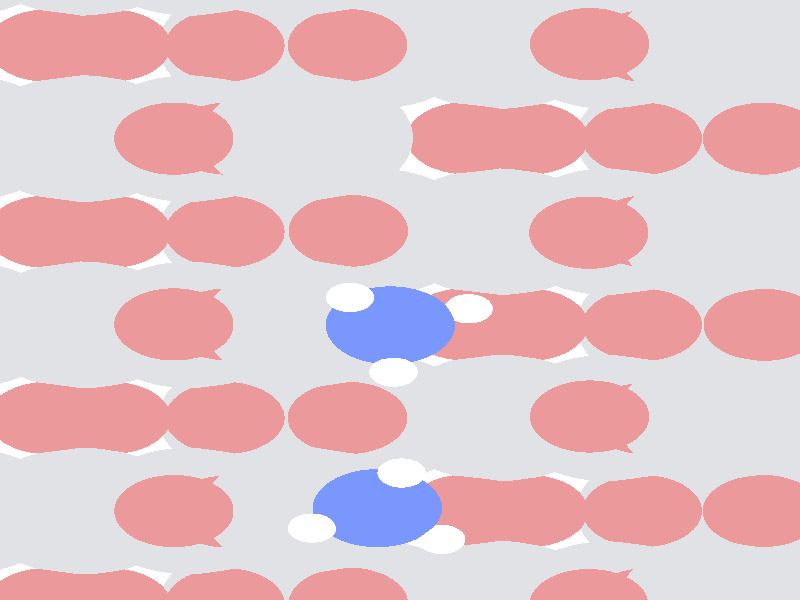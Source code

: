 #include "colors.inc"
#include "finish.inc"

global_settings {assumed_gamma 1 max_trace_level 6}
background {color White}
camera {orthographic
  right -9.91*x up 12.31*y
  direction 1.00*z
  location <0,0,50.00> look_at <0,0,0>}
light_source {<  2.00,   3.00,  125.00> color White
  area_light <0.95, 0, 0>, <0, 0.80, 0>, 5, 4
  adaptive 1 jitter}

#declare simple = finish {phong 0.7}
#declare pale = finish {ambient .5 diffuse .85 roughness .001 specular 0.200 }
#declare intermediate = finish {ambient 0.3 diffuse 0.6 specular 0.10 roughness 0.04 }
#declare vmd = finish {ambient .0 diffuse .65 phong 0.1 phong_size 40. specular 0.500 }
#declare jmol = finish {ambient .2 diffuse .6 specular 1 roughness .001 metallic}
#declare ase2 = finish {ambient 0.05 brilliance 3 diffuse 0.6 metallic specular 0.70 roughness 0.04 reflection 0.15}
#declare mj_mol = finish {ambient .00 diffuse .55 phong 0.0 phong_size 0.specular .250 roughness 0.1 brilliance 0.8 reflection 0.0 }
#declare ase3 = finish {ambient .15 brilliance 2 diffuse .6 metallic specular 1. roughness .001 reflection .0}
#declare glass = finish {ambient .05 diffuse .3 specular 1. roughness .001}
#declare glass2 = finish {ambient .0 diffuse .3 specular 1. reflection .25 roughness .001}
#declare Rcell = 0.100;
#declare Rbond = 0.100;

#macro atom(LOC, R, COL, TRANS, FIN)
  sphere{LOC, R texture{pigment{color COL transmit TRANS} finish{FIN}}}
#end
#macro constrain(LOC, R, COL, TRANS FIN)
union{torus{R, Rcell rotate 45*z texture{pigment{color COL transmit TRANS} finish{FIN}}}
      torus{R, Rcell rotate -45*z texture{pigment{color COL transmit TRANS} finish{FIN}}}
      translate LOC}
#end

atom(< -4.97,  -4.33, -11.77>, 0.74, rgb <0.84, 0.32, 0.33>, 0.0, pale) // #0 
atom(<-10.14,  -6.25, -11.77>, 0.74, rgb <0.84, 0.32, 0.33>, 0.0, pale) // #1 
atom(<-12.03,  -6.25, -11.02>, 1.30, rgb <0.75, 0.76, 0.78>, 0.0, pale) // #2 
atom(< -6.86,  -4.33, -11.02>, 1.30, rgb <0.75, 0.76, 0.78>, 0.0, pale) // #3 
atom(< -3.92,  -4.33, -10.13>, 1.30, rgb <0.75, 0.76, 0.78>, 0.0, pale) // #4 
atom(< -9.09,  -6.25, -10.13>, 1.30, rgb <0.75, 0.76, 0.78>, 0.0, pale) // #5 
atom(< -3.58,  -6.25, -10.27>, 0.74, rgb <0.84, 0.32, 0.33>, 0.0, pale) // #6 
atom(< -8.76,  -4.33, -10.27>, 0.74, rgb <0.84, 0.32, 0.33>, 0.0, pale) // #7 
atom(< -5.82,  -4.33,  -9.38>, 0.74, rgb <0.84, 0.32, 0.33>, 0.0, pale) // #8 
atom(<-10.99,  -6.25,  -9.38>, 0.74, rgb <0.84, 0.32, 0.33>, 0.0, pale) // #9 
atom(< -7.20,  -6.25, -10.88>, 0.74, rgb <0.84, 0.32, 0.33>, 0.0, pale) // #10 
atom(<-12.37,  -4.33, -10.88>, 0.74, rgb <0.84, 0.32, 0.33>, 0.0, pale) // #11 
atom(< -3.62,  -4.33,  -8.15>, 0.74, rgb <0.84, 0.32, 0.33>, 0.0, pale) // #12 
atom(< -8.81,  -6.24,  -8.19>, 0.74, rgb <0.84, 0.32, 0.33>, 0.0, pale) // #13 
atom(<-10.67,  -6.24,  -7.39>, 1.30, rgb <0.75, 0.76, 0.78>, 0.0, pale) // #14 
atom(< -5.45,  -4.33,  -7.36>, 1.30, rgb <0.75, 0.76, 0.78>, 0.0, pale) // #15 
atom(<-12.94,  -4.33,  -6.55>, 1.30, rgb <0.75, 0.76, 0.78>, 0.0, pale) // #16 
atom(< -7.75,  -6.25,  -6.65>, 1.30, rgb <0.75, 0.76, 0.78>, 0.0, pale) // #17 
atom(<-12.51,  -6.24,  -6.66>, 0.74, rgb <0.84, 0.32, 0.33>, 0.0, pale) // #18 
atom(< -7.34,  -4.33,  -6.72>, 0.74, rgb <0.84, 0.32, 0.33>, 0.0, pale) // #19 
atom(< -4.38,  -4.33,  -5.75>, 0.74, rgb <0.84, 0.32, 0.33>, 0.0, pale) // #20 
atom(< -9.53,  -6.24,  -5.80>, 0.74, rgb <0.84, 0.32, 0.33>, 0.0, pale) // #21 
atom(< -5.84,  -6.24,  -7.29>, 0.74, rgb <0.84, 0.32, 0.33>, 0.0, pale) // #22 
atom(<-11.04,  -4.33,  -7.29>, 0.74, rgb <0.84, 0.32, 0.33>, 0.0, pale) // #23 
atom(<-12.47,  -4.34,  -4.59>, 0.74, rgb <0.84, 0.32, 0.33>, 0.0, pale) // #24 
atom(< -7.27,  -6.24,  -4.67>, 0.74, rgb <0.84, 0.32, 0.33>, 0.0, pale) // #25 
atom(< -9.16,  -6.24,  -3.79>, 1.30, rgb <0.75, 0.76, 0.78>, 0.0, pale) // #26 
atom(< -3.96,  -4.33,  -3.64>, 1.30, rgb <0.75, 0.76, 0.78>, 0.0, pale) // #27 
atom(<-11.48,  -4.31,  -3.04>, 1.30, rgb <0.75, 0.76, 0.78>, 0.0, pale) // #28 
atom(< -6.36,  -6.24,  -3.12>, 1.30, rgb <0.75, 0.76, 0.78>, 0.0, pale) // #29 
atom(<-10.98,  -6.23,  -2.95>, 0.74, rgb <0.84, 0.32, 0.33>, 0.0, pale) // #30 
atom(< -5.85,  -4.33,  -2.88>, 0.74, rgb <0.84, 0.32, 0.33>, 0.0, pale) // #31 
atom(<-13.14,  -4.33,  -2.20>, 0.74, rgb <0.84, 0.32, 0.33>, 0.0, pale) // #32 
atom(< -8.01,  -6.26,  -2.27>, 0.74, rgb <0.84, 0.32, 0.33>, 0.0, pale) // #33 
atom(< -4.38,  -6.24,  -3.64>, 0.74, rgb <0.84, 0.32, 0.33>, 0.0, pale) // #34 
atom(< -9.52,  -4.32,  -3.72>, 0.74, rgb <0.84, 0.32, 0.33>, 0.0, pale) // #35 
atom(< -4.97,  -0.51, -11.77>, 0.74, rgb <0.84, 0.32, 0.33>, 0.0, pale) // #36 
atom(<-10.14,  -2.42, -11.77>, 0.74, rgb <0.84, 0.32, 0.33>, 0.0, pale) // #37 
atom(<-12.03,  -2.42, -11.02>, 1.30, rgb <0.75, 0.76, 0.78>, 0.0, pale) // #38 
atom(< -6.86,  -0.51, -11.02>, 1.30, rgb <0.75, 0.76, 0.78>, 0.0, pale) // #39 
atom(< -3.92,  -0.51, -10.13>, 1.30, rgb <0.75, 0.76, 0.78>, 0.0, pale) // #40 
atom(< -9.09,  -2.42, -10.13>, 1.30, rgb <0.75, 0.76, 0.78>, 0.0, pale) // #41 
atom(< -3.58,  -2.42, -10.27>, 0.74, rgb <0.84, 0.32, 0.33>, 0.0, pale) // #42 
atom(< -8.76,  -0.51, -10.27>, 0.74, rgb <0.84, 0.32, 0.33>, 0.0, pale) // #43 
atom(< -5.82,  -0.51,  -9.38>, 0.74, rgb <0.84, 0.32, 0.33>, 0.0, pale) // #44 
atom(<-10.99,  -2.42,  -9.38>, 0.74, rgb <0.84, 0.32, 0.33>, 0.0, pale) // #45 
atom(< -7.20,  -2.42, -10.88>, 0.74, rgb <0.84, 0.32, 0.33>, 0.0, pale) // #46 
atom(<-12.37,  -0.51, -10.88>, 0.74, rgb <0.84, 0.32, 0.33>, 0.0, pale) // #47 
atom(< -3.62,  -0.51,  -8.15>, 0.74, rgb <0.84, 0.32, 0.33>, 0.0, pale) // #48 
atom(< -8.81,  -2.42,  -8.19>, 0.74, rgb <0.84, 0.32, 0.33>, 0.0, pale) // #49 
atom(<-10.67,  -2.42,  -7.39>, 1.30, rgb <0.75, 0.76, 0.78>, 0.0, pale) // #50 
atom(< -5.44,  -0.51,  -7.36>, 1.30, rgb <0.75, 0.76, 0.78>, 0.0, pale) // #51 
atom(<-12.93,  -0.51,  -6.54>, 1.30, rgb <0.75, 0.76, 0.78>, 0.0, pale) // #52 
atom(< -7.75,  -2.42,  -6.65>, 1.30, rgb <0.75, 0.76, 0.78>, 0.0, pale) // #53 
atom(<-12.51,  -2.42,  -6.65>, 0.74, rgb <0.84, 0.32, 0.33>, 0.0, pale) // #54 
atom(< -7.34,  -0.51,  -6.71>, 0.74, rgb <0.84, 0.32, 0.33>, 0.0, pale) // #55 
atom(< -4.39,  -0.51,  -5.75>, 0.74, rgb <0.84, 0.32, 0.33>, 0.0, pale) // #56 
atom(< -9.53,  -2.43,  -5.80>, 0.74, rgb <0.84, 0.32, 0.33>, 0.0, pale) // #57 
atom(< -5.84,  -2.42,  -7.29>, 0.74, rgb <0.84, 0.32, 0.33>, 0.0, pale) // #58 
atom(<-11.03,  -0.51,  -7.28>, 0.74, rgb <0.84, 0.32, 0.33>, 0.0, pale) // #59 
atom(<-12.48,  -0.50,  -4.60>, 0.74, rgb <0.84, 0.32, 0.33>, 0.0, pale) // #60 
atom(< -7.27,  -2.43,  -4.67>, 0.74, rgb <0.84, 0.32, 0.33>, 0.0, pale) // #61 
atom(< -9.15,  -2.42,  -3.78>, 1.30, rgb <0.75, 0.76, 0.78>, 0.0, pale) // #62 
atom(< -3.95,  -0.51,  -3.64>, 1.30, rgb <0.75, 0.76, 0.78>, 0.0, pale) // #63 
atom(<-11.47,  -0.49,  -3.02>, 1.30, rgb <0.75, 0.76, 0.78>, 0.0, pale) // #64 
atom(< -6.36,  -2.42,  -3.13>, 1.30, rgb <0.75, 0.76, 0.78>, 0.0, pale) // #65 
atom(<-10.99,  -2.42,  -2.99>, 0.74, rgb <0.84, 0.32, 0.33>, 0.0, pale) // #66 
atom(< -5.85,  -0.51,  -2.89>, 0.74, rgb <0.84, 0.32, 0.33>, 0.0, pale) // #67 
atom(<-13.14,  -0.50,  -2.20>, 0.74, rgb <0.84, 0.32, 0.33>, 0.0, pale) // #68 
atom(< -8.00,  -2.39,  -2.27>, 0.74, rgb <0.84, 0.32, 0.33>, 0.0, pale) // #69 
atom(< -4.37,  -2.42,  -3.63>, 0.74, rgb <0.84, 0.32, 0.33>, 0.0, pale) // #70 
atom(< -9.53,  -0.50,  -3.76>, 0.74, rgb <0.84, 0.32, 0.33>, 0.0, pale) // #71 
atom(<-10.62,  -4.27,  -0.65>, 0.80, rgb <0.19, 0.31, 0.97>, 0.0, pale) // #72 
atom(< -9.84,  -4.91,  -0.70>, 0.30, rgb <1.00, 1.00, 1.00>, 0.0, pale) // #73 
atom(<-10.32,  -3.55,   0.00>, 0.30, rgb <1.00, 1.00, 1.00>, 0.0, pale) // #74 
atom(<-11.43,  -4.68,  -0.21>, 0.30, rgb <1.00, 1.00, 1.00>, 0.0, pale) // #75 
atom(<-10.46,  -0.52,  -0.95>, 0.80, rgb <0.19, 0.31, 0.97>, 0.0, pale) // #76 
atom(<-10.43,  -1.48,  -0.60>, 0.30, rgb <1.00, 1.00, 1.00>, 0.0, pale) // #77 
atom(< -9.50,  -0.18,  -1.03>, 0.30, rgb <1.00, 1.00, 1.00>, 0.0, pale) // #78 
atom(<-10.96,   0.05,  -0.27>, 0.30, rgb <1.00, 1.00, 1.00>, 0.0, pale) // #79 
atom(< -4.97,   3.31, -11.77>, 0.74, rgb <0.84, 0.32, 0.33>, 0.0, pale) // #80 
atom(<-10.14,   1.40, -11.77>, 0.74, rgb <0.84, 0.32, 0.33>, 0.0, pale) // #81 
atom(<-12.03,   1.40, -11.02>, 1.30, rgb <0.75, 0.76, 0.78>, 0.0, pale) // #82 
atom(< -6.86,   3.31, -11.02>, 1.30, rgb <0.75, 0.76, 0.78>, 0.0, pale) // #83 
atom(< -3.92,   3.31, -10.13>, 1.30, rgb <0.75, 0.76, 0.78>, 0.0, pale) // #84 
atom(< -9.09,   1.40, -10.13>, 1.30, rgb <0.75, 0.76, 0.78>, 0.0, pale) // #85 
atom(< -3.58,   1.40, -10.27>, 0.74, rgb <0.84, 0.32, 0.33>, 0.0, pale) // #86 
atom(< -8.76,   3.31, -10.27>, 0.74, rgb <0.84, 0.32, 0.33>, 0.0, pale) // #87 
atom(< -5.82,   3.31,  -9.38>, 0.74, rgb <0.84, 0.32, 0.33>, 0.0, pale) // #88 
atom(<-10.99,   1.40,  -9.38>, 0.74, rgb <0.84, 0.32, 0.33>, 0.0, pale) // #89 
atom(< -7.20,   1.40, -10.88>, 0.74, rgb <0.84, 0.32, 0.33>, 0.0, pale) // #90 
atom(<-12.37,   3.31, -10.88>, 0.74, rgb <0.84, 0.32, 0.33>, 0.0, pale) // #91 
atom(< -3.62,   3.31,  -8.15>, 0.74, rgb <0.84, 0.32, 0.33>, 0.0, pale) // #92 
atom(< -8.81,   1.40,  -8.19>, 0.74, rgb <0.84, 0.32, 0.33>, 0.0, pale) // #93 
atom(<-10.67,   1.40,  -7.39>, 1.30, rgb <0.75, 0.76, 0.78>, 0.0, pale) // #94 
atom(< -5.45,   3.32,  -7.36>, 1.30, rgb <0.75, 0.76, 0.78>, 0.0, pale) // #95 
atom(<-12.94,   3.31,  -6.55>, 1.30, rgb <0.75, 0.76, 0.78>, 0.0, pale) // #96 
atom(< -7.75,   1.40,  -6.65>, 1.30, rgb <0.75, 0.76, 0.78>, 0.0, pale) // #97 
atom(<-12.51,   1.40,  -6.66>, 0.74, rgb <0.84, 0.32, 0.33>, 0.0, pale) // #98 
atom(< -7.34,   3.31,  -6.72>, 0.74, rgb <0.84, 0.32, 0.33>, 0.0, pale) // #99 
atom(< -4.38,   3.31,  -5.75>, 0.74, rgb <0.84, 0.32, 0.33>, 0.0, pale) // #100 
atom(< -9.53,   1.41,  -5.80>, 0.74, rgb <0.84, 0.32, 0.33>, 0.0, pale) // #101 
atom(< -5.84,   1.40,  -7.29>, 0.74, rgb <0.84, 0.32, 0.33>, 0.0, pale) // #102 
atom(<-11.04,   3.31,  -7.29>, 0.74, rgb <0.84, 0.32, 0.33>, 0.0, pale) // #103 
atom(<-12.47,   3.31,  -4.59>, 0.74, rgb <0.84, 0.32, 0.33>, 0.0, pale) // #104 
atom(< -7.27,   1.41,  -4.67>, 0.74, rgb <0.84, 0.32, 0.33>, 0.0, pale) // #105 
atom(< -9.16,   1.40,  -3.79>, 1.30, rgb <0.75, 0.76, 0.78>, 0.0, pale) // #106 
atom(< -3.96,   3.31,  -3.64>, 1.30, rgb <0.75, 0.76, 0.78>, 0.0, pale) // #107 
atom(<-11.48,   3.33,  -3.04>, 1.30, rgb <0.75, 0.76, 0.78>, 0.0, pale) // #108 
atom(< -6.36,   1.40,  -3.12>, 1.30, rgb <0.75, 0.76, 0.78>, 0.0, pale) // #109 
atom(<-10.98,   1.42,  -2.95>, 0.74, rgb <0.84, 0.32, 0.33>, 0.0, pale) // #110 
atom(< -5.85,   3.31,  -2.88>, 0.74, rgb <0.84, 0.32, 0.33>, 0.0, pale) // #111 
atom(<-13.14,   3.31,  -2.20>, 0.74, rgb <0.84, 0.32, 0.33>, 0.0, pale) // #112 
atom(< -8.01,   1.38,  -2.27>, 0.74, rgb <0.84, 0.32, 0.33>, 0.0, pale) // #113 
atom(< -4.38,   1.40,  -3.64>, 0.74, rgb <0.84, 0.32, 0.33>, 0.0, pale) // #114 
atom(< -9.52,   3.32,  -3.72>, 0.74, rgb <0.84, 0.32, 0.33>, 0.0, pale) // #115 
atom(< -4.97,   7.13, -11.77>, 0.74, rgb <0.84, 0.32, 0.33>, 0.0, pale) // #116 
atom(<-10.14,   5.22, -11.77>, 0.74, rgb <0.84, 0.32, 0.33>, 0.0, pale) // #117 
atom(<-12.03,   5.22, -11.02>, 1.30, rgb <0.75, 0.76, 0.78>, 0.0, pale) // #118 
atom(< -6.86,   7.13, -11.02>, 1.30, rgb <0.75, 0.76, 0.78>, 0.0, pale) // #119 
atom(< -3.92,   7.13, -10.13>, 1.30, rgb <0.75, 0.76, 0.78>, 0.0, pale) // #120 
atom(< -9.09,   5.22, -10.13>, 1.30, rgb <0.75, 0.76, 0.78>, 0.0, pale) // #121 
atom(< -3.58,   5.22, -10.27>, 0.74, rgb <0.84, 0.32, 0.33>, 0.0, pale) // #122 
atom(< -8.76,   7.13, -10.27>, 0.74, rgb <0.84, 0.32, 0.33>, 0.0, pale) // #123 
atom(< -5.82,   7.13,  -9.38>, 0.74, rgb <0.84, 0.32, 0.33>, 0.0, pale) // #124 
atom(<-10.99,   5.22,  -9.38>, 0.74, rgb <0.84, 0.32, 0.33>, 0.0, pale) // #125 
atom(< -7.20,   5.22, -10.88>, 0.74, rgb <0.84, 0.32, 0.33>, 0.0, pale) // #126 
atom(<-12.37,   7.13, -10.88>, 0.74, rgb <0.84, 0.32, 0.33>, 0.0, pale) // #127 
atom(< -3.62,   7.14,  -8.15>, 0.74, rgb <0.84, 0.32, 0.33>, 0.0, pale) // #128 
atom(< -8.81,   5.22,  -8.19>, 0.74, rgb <0.84, 0.32, 0.33>, 0.0, pale) // #129 
atom(<-10.67,   5.22,  -7.39>, 1.30, rgb <0.75, 0.76, 0.78>, 0.0, pale) // #130 
atom(< -5.44,   7.14,  -7.36>, 1.30, rgb <0.75, 0.76, 0.78>, 0.0, pale) // #131 
atom(<-12.93,   7.13,  -6.54>, 1.30, rgb <0.75, 0.76, 0.78>, 0.0, pale) // #132 
atom(< -7.75,   5.22,  -6.65>, 1.30, rgb <0.75, 0.76, 0.78>, 0.0, pale) // #133 
atom(<-12.51,   5.22,  -6.65>, 0.74, rgb <0.84, 0.32, 0.33>, 0.0, pale) // #134 
atom(< -7.34,   7.13,  -6.71>, 0.74, rgb <0.84, 0.32, 0.33>, 0.0, pale) // #135 
atom(< -4.39,   7.13,  -5.75>, 0.74, rgb <0.84, 0.32, 0.33>, 0.0, pale) // #136 
atom(< -9.53,   5.22,  -5.80>, 0.74, rgb <0.84, 0.32, 0.33>, 0.0, pale) // #137 
atom(< -5.84,   5.22,  -7.29>, 0.74, rgb <0.84, 0.32, 0.33>, 0.0, pale) // #138 
atom(<-11.03,   7.13,  -7.28>, 0.74, rgb <0.84, 0.32, 0.33>, 0.0, pale) // #139 
atom(<-12.48,   7.14,  -4.60>, 0.74, rgb <0.84, 0.32, 0.33>, 0.0, pale) // #140 
atom(< -7.27,   5.21,  -4.67>, 0.74, rgb <0.84, 0.32, 0.33>, 0.0, pale) // #141 
atom(< -9.15,   5.22,  -3.78>, 1.30, rgb <0.75, 0.76, 0.78>, 0.0, pale) // #142 
atom(< -3.95,   7.14,  -3.64>, 1.30, rgb <0.75, 0.76, 0.78>, 0.0, pale) // #143 
atom(<-11.47,   7.15,  -3.02>, 1.30, rgb <0.75, 0.76, 0.78>, 0.0, pale) // #144 
atom(< -6.36,   5.23,  -3.13>, 1.30, rgb <0.75, 0.76, 0.78>, 0.0, pale) // #145 
atom(<-10.99,   5.23,  -2.99>, 0.74, rgb <0.84, 0.32, 0.33>, 0.0, pale) // #146 
atom(< -5.85,   7.14,  -2.89>, 0.74, rgb <0.84, 0.32, 0.33>, 0.0, pale) // #147 
atom(<-13.14,   7.14,  -2.20>, 0.74, rgb <0.84, 0.32, 0.33>, 0.0, pale) // #148 
atom(< -8.00,   5.25,  -2.27>, 0.74, rgb <0.84, 0.32, 0.33>, 0.0, pale) // #149 
atom(< -4.37,   5.22,  -3.63>, 0.74, rgb <0.84, 0.32, 0.33>, 0.0, pale) // #150 
atom(< -9.53,   7.14,  -3.76>, 0.74, rgb <0.84, 0.32, 0.33>, 0.0, pale) // #151 
atom(<-10.62,   3.38,  -0.65>, 0.80, rgb <0.19, 0.31, 0.97>, 0.0, pale) // #152 
atom(< -9.84,   2.74,  -0.70>, 0.30, rgb <1.00, 1.00, 1.00>, 0.0, pale) // #153 
atom(<-10.32,   4.10,   0.00>, 0.30, rgb <1.00, 1.00, 1.00>, 0.0, pale) // #154 
atom(<-11.43,   2.96,  -0.21>, 0.30, rgb <1.00, 1.00, 1.00>, 0.0, pale) // #155 
atom(<-10.46,   7.12,  -0.95>, 0.80, rgb <0.19, 0.31, 0.97>, 0.0, pale) // #156 
atom(<-10.43,   6.17,  -0.60>, 0.30, rgb <1.00, 1.00, 1.00>, 0.0, pale) // #157 
atom(< -9.50,   7.46,  -1.03>, 0.30, rgb <1.00, 1.00, 1.00>, 0.0, pale) // #158 
atom(<-10.96,   7.70,  -0.27>, 0.30, rgb <1.00, 1.00, 1.00>, 0.0, pale) // #159 
atom(<  5.37,  -4.33, -11.77>, 0.74, rgb <0.84, 0.32, 0.33>, 0.0, pale) // #160 
atom(<  0.20,  -6.25, -11.77>, 0.74, rgb <0.84, 0.32, 0.33>, 0.0, pale) // #161 
atom(< -1.69,  -6.25, -11.02>, 1.30, rgb <0.75, 0.76, 0.78>, 0.0, pale) // #162 
atom(<  3.48,  -4.33, -11.02>, 1.30, rgb <0.75, 0.76, 0.78>, 0.0, pale) // #163 
atom(<  6.42,  -4.33, -10.13>, 1.30, rgb <0.75, 0.76, 0.78>, 0.0, pale) // #164 
atom(<  1.25,  -6.25, -10.13>, 1.30, rgb <0.75, 0.76, 0.78>, 0.0, pale) // #165 
atom(<  6.76,  -6.25, -10.27>, 0.74, rgb <0.84, 0.32, 0.33>, 0.0, pale) // #166 
atom(<  1.59,  -4.33, -10.27>, 0.74, rgb <0.84, 0.32, 0.33>, 0.0, pale) // #167 
atom(<  4.53,  -4.33,  -9.38>, 0.74, rgb <0.84, 0.32, 0.33>, 0.0, pale) // #168 
atom(< -0.65,  -6.25,  -9.38>, 0.74, rgb <0.84, 0.32, 0.33>, 0.0, pale) // #169 
atom(<  3.14,  -6.25, -10.88>, 0.74, rgb <0.84, 0.32, 0.33>, 0.0, pale) // #170 
atom(< -2.03,  -4.33, -10.88>, 0.74, rgb <0.84, 0.32, 0.33>, 0.0, pale) // #171 
atom(<  6.72,  -4.33,  -8.15>, 0.74, rgb <0.84, 0.32, 0.33>, 0.0, pale) // #172 
atom(<  1.54,  -6.24,  -8.19>, 0.74, rgb <0.84, 0.32, 0.33>, 0.0, pale) // #173 
atom(< -0.33,  -6.24,  -7.39>, 1.30, rgb <0.75, 0.76, 0.78>, 0.0, pale) // #174 
atom(<  4.89,  -4.33,  -7.36>, 1.30, rgb <0.75, 0.76, 0.78>, 0.0, pale) // #175 
atom(< -2.60,  -4.33,  -6.55>, 1.30, rgb <0.75, 0.76, 0.78>, 0.0, pale) // #176 
atom(<  2.60,  -6.25,  -6.65>, 1.30, rgb <0.75, 0.76, 0.78>, 0.0, pale) // #177 
atom(< -2.17,  -6.24,  -6.66>, 0.74, rgb <0.84, 0.32, 0.33>, 0.0, pale) // #178 
atom(<  3.00,  -4.33,  -6.72>, 0.74, rgb <0.84, 0.32, 0.33>, 0.0, pale) // #179 
atom(<  5.96,  -4.33,  -5.75>, 0.74, rgb <0.84, 0.32, 0.33>, 0.0, pale) // #180 
atom(<  0.81,  -6.24,  -5.80>, 0.74, rgb <0.84, 0.32, 0.33>, 0.0, pale) // #181 
atom(<  4.50,  -6.24,  -7.29>, 0.74, rgb <0.84, 0.32, 0.33>, 0.0, pale) // #182 
atom(< -0.70,  -4.33,  -7.29>, 0.74, rgb <0.84, 0.32, 0.33>, 0.0, pale) // #183 
atom(< -2.13,  -4.34,  -4.59>, 0.74, rgb <0.84, 0.32, 0.33>, 0.0, pale) // #184 
atom(<  3.07,  -6.24,  -4.67>, 0.74, rgb <0.84, 0.32, 0.33>, 0.0, pale) // #185 
atom(<  1.18,  -6.24,  -3.79>, 1.30, rgb <0.75, 0.76, 0.78>, 0.0, pale) // #186 
atom(<  6.38,  -4.33,  -3.64>, 1.30, rgb <0.75, 0.76, 0.78>, 0.0, pale) // #187 
atom(< -1.14,  -4.31,  -3.04>, 1.30, rgb <0.75, 0.76, 0.78>, 0.0, pale) // #188 
atom(<  3.98,  -6.24,  -3.12>, 1.30, rgb <0.75, 0.76, 0.78>, 0.0, pale) // #189 
atom(< -0.64,  -6.23,  -2.95>, 0.74, rgb <0.84, 0.32, 0.33>, 0.0, pale) // #190 
atom(<  4.49,  -4.33,  -2.88>, 0.74, rgb <0.84, 0.32, 0.33>, 0.0, pale) // #191 
atom(< -2.80,  -4.33,  -2.20>, 0.74, rgb <0.84, 0.32, 0.33>, 0.0, pale) // #192 
atom(<  2.34,  -6.26,  -2.27>, 0.74, rgb <0.84, 0.32, 0.33>, 0.0, pale) // #193 
atom(<  5.97,  -6.24,  -3.64>, 0.74, rgb <0.84, 0.32, 0.33>, 0.0, pale) // #194 
atom(<  0.82,  -4.32,  -3.72>, 0.74, rgb <0.84, 0.32, 0.33>, 0.0, pale) // #195 
atom(<  5.37,  -0.51, -11.77>, 0.74, rgb <0.84, 0.32, 0.33>, 0.0, pale) // #196 
atom(<  0.20,  -2.42, -11.77>, 0.74, rgb <0.84, 0.32, 0.33>, 0.0, pale) // #197 
atom(< -1.69,  -2.42, -11.02>, 1.30, rgb <0.75, 0.76, 0.78>, 0.0, pale) // #198 
atom(<  3.48,  -0.51, -11.02>, 1.30, rgb <0.75, 0.76, 0.78>, 0.0, pale) // #199 
atom(<  6.42,  -0.51, -10.13>, 1.30, rgb <0.75, 0.76, 0.78>, 0.0, pale) // #200 
atom(<  1.25,  -2.42, -10.13>, 1.30, rgb <0.75, 0.76, 0.78>, 0.0, pale) // #201 
atom(<  6.76,  -2.42, -10.27>, 0.74, rgb <0.84, 0.32, 0.33>, 0.0, pale) // #202 
atom(<  1.59,  -0.51, -10.27>, 0.74, rgb <0.84, 0.32, 0.33>, 0.0, pale) // #203 
atom(<  4.53,  -0.51,  -9.38>, 0.74, rgb <0.84, 0.32, 0.33>, 0.0, pale) // #204 
atom(< -0.65,  -2.42,  -9.38>, 0.74, rgb <0.84, 0.32, 0.33>, 0.0, pale) // #205 
atom(<  3.14,  -2.42, -10.88>, 0.74, rgb <0.84, 0.32, 0.33>, 0.0, pale) // #206 
atom(< -2.03,  -0.51, -10.88>, 0.74, rgb <0.84, 0.32, 0.33>, 0.0, pale) // #207 
atom(<  6.72,  -0.51,  -8.15>, 0.74, rgb <0.84, 0.32, 0.33>, 0.0, pale) // #208 
atom(<  1.54,  -2.42,  -8.19>, 0.74, rgb <0.84, 0.32, 0.33>, 0.0, pale) // #209 
atom(< -0.33,  -2.42,  -7.39>, 1.30, rgb <0.75, 0.76, 0.78>, 0.0, pale) // #210 
atom(<  4.90,  -0.51,  -7.36>, 1.30, rgb <0.75, 0.76, 0.78>, 0.0, pale) // #211 
atom(< -2.59,  -0.51,  -6.54>, 1.30, rgb <0.75, 0.76, 0.78>, 0.0, pale) // #212 
atom(<  2.59,  -2.42,  -6.65>, 1.30, rgb <0.75, 0.76, 0.78>, 0.0, pale) // #213 
atom(< -2.17,  -2.42,  -6.65>, 0.74, rgb <0.84, 0.32, 0.33>, 0.0, pale) // #214 
atom(<  3.00,  -0.51,  -6.71>, 0.74, rgb <0.84, 0.32, 0.33>, 0.0, pale) // #215 
atom(<  5.96,  -0.51,  -5.75>, 0.74, rgb <0.84, 0.32, 0.33>, 0.0, pale) // #216 
atom(<  0.81,  -2.43,  -5.80>, 0.74, rgb <0.84, 0.32, 0.33>, 0.0, pale) // #217 
atom(<  4.51,  -2.42,  -7.29>, 0.74, rgb <0.84, 0.32, 0.33>, 0.0, pale) // #218 
atom(< -0.69,  -0.51,  -7.28>, 0.74, rgb <0.84, 0.32, 0.33>, 0.0, pale) // #219 
atom(< -2.13,  -0.50,  -4.60>, 0.74, rgb <0.84, 0.32, 0.33>, 0.0, pale) // #220 
atom(<  3.07,  -2.43,  -4.67>, 0.74, rgb <0.84, 0.32, 0.33>, 0.0, pale) // #221 
atom(<  1.19,  -2.42,  -3.78>, 1.30, rgb <0.75, 0.76, 0.78>, 0.0, pale) // #222 
atom(<  6.39,  -0.51,  -3.64>, 1.30, rgb <0.75, 0.76, 0.78>, 0.0, pale) // #223 
atom(< -1.13,  -0.49,  -3.02>, 1.30, rgb <0.75, 0.76, 0.78>, 0.0, pale) // #224 
atom(<  3.98,  -2.42,  -3.13>, 1.30, rgb <0.75, 0.76, 0.78>, 0.0, pale) // #225 
atom(< -0.65,  -2.42,  -2.99>, 0.74, rgb <0.84, 0.32, 0.33>, 0.0, pale) // #226 
atom(<  4.50,  -0.51,  -2.89>, 0.74, rgb <0.84, 0.32, 0.33>, 0.0, pale) // #227 
atom(< -2.80,  -0.50,  -2.20>, 0.74, rgb <0.84, 0.32, 0.33>, 0.0, pale) // #228 
atom(<  2.35,  -2.39,  -2.27>, 0.74, rgb <0.84, 0.32, 0.33>, 0.0, pale) // #229 
atom(<  5.98,  -2.42,  -3.63>, 0.74, rgb <0.84, 0.32, 0.33>, 0.0, pale) // #230 
atom(<  0.81,  -0.50,  -3.76>, 0.74, rgb <0.84, 0.32, 0.33>, 0.0, pale) // #231 
atom(< -0.28,  -4.27,  -0.65>, 0.80, rgb <0.19, 0.31, 0.97>, 0.0, pale) // #232 
atom(<  0.51,  -4.91,  -0.70>, 0.30, rgb <1.00, 1.00, 1.00>, 0.0, pale) // #233 
atom(<  0.02,  -3.55,   0.00>, 0.30, rgb <1.00, 1.00, 1.00>, 0.0, pale) // #234 
atom(< -1.09,  -4.68,  -0.21>, 0.30, rgb <1.00, 1.00, 1.00>, 0.0, pale) // #235 
atom(< -0.12,  -0.52,  -0.95>, 0.80, rgb <0.19, 0.31, 0.97>, 0.0, pale) // #236 
atom(< -0.08,  -1.48,  -0.60>, 0.30, rgb <1.00, 1.00, 1.00>, 0.0, pale) // #237 
atom(<  0.85,  -0.18,  -1.03>, 0.30, rgb <1.00, 1.00, 1.00>, 0.0, pale) // #238 
atom(< -0.62,   0.05,  -0.27>, 0.30, rgb <1.00, 1.00, 1.00>, 0.0, pale) // #239 
atom(<  5.37,   3.31, -11.77>, 0.74, rgb <0.84, 0.32, 0.33>, 0.0, pale) // #240 
atom(<  0.20,   1.40, -11.77>, 0.74, rgb <0.84, 0.32, 0.33>, 0.0, pale) // #241 
atom(< -1.69,   1.40, -11.02>, 1.30, rgb <0.75, 0.76, 0.78>, 0.0, pale) // #242 
atom(<  3.48,   3.31, -11.02>, 1.30, rgb <0.75, 0.76, 0.78>, 0.0, pale) // #243 
atom(<  6.42,   3.31, -10.13>, 1.30, rgb <0.75, 0.76, 0.78>, 0.0, pale) // #244 
atom(<  1.25,   1.40, -10.13>, 1.30, rgb <0.75, 0.76, 0.78>, 0.0, pale) // #245 
atom(<  6.76,   1.40, -10.27>, 0.74, rgb <0.84, 0.32, 0.33>, 0.0, pale) // #246 
atom(<  1.59,   3.31, -10.27>, 0.74, rgb <0.84, 0.32, 0.33>, 0.0, pale) // #247 
atom(<  4.53,   3.31,  -9.38>, 0.74, rgb <0.84, 0.32, 0.33>, 0.0, pale) // #248 
atom(< -0.65,   1.40,  -9.38>, 0.74, rgb <0.84, 0.32, 0.33>, 0.0, pale) // #249 
atom(<  3.14,   1.40, -10.88>, 0.74, rgb <0.84, 0.32, 0.33>, 0.0, pale) // #250 
atom(< -2.03,   3.31, -10.88>, 0.74, rgb <0.84, 0.32, 0.33>, 0.0, pale) // #251 
atom(<  6.72,   3.31,  -8.15>, 0.74, rgb <0.84, 0.32, 0.33>, 0.0, pale) // #252 
atom(<  1.54,   1.40,  -8.19>, 0.74, rgb <0.84, 0.32, 0.33>, 0.0, pale) // #253 
atom(< -0.33,   1.40,  -7.39>, 1.30, rgb <0.75, 0.76, 0.78>, 0.0, pale) // #254 
atom(<  4.89,   3.32,  -7.36>, 1.30, rgb <0.75, 0.76, 0.78>, 0.0, pale) // #255 
atom(< -2.60,   3.31,  -6.55>, 1.30, rgb <0.75, 0.76, 0.78>, 0.0, pale) // #256 
atom(<  2.60,   1.40,  -6.65>, 1.30, rgb <0.75, 0.76, 0.78>, 0.0, pale) // #257 
atom(< -2.17,   1.40,  -6.66>, 0.74, rgb <0.84, 0.32, 0.33>, 0.0, pale) // #258 
atom(<  3.00,   3.31,  -6.72>, 0.74, rgb <0.84, 0.32, 0.33>, 0.0, pale) // #259 
atom(<  5.96,   3.31,  -5.75>, 0.74, rgb <0.84, 0.32, 0.33>, 0.0, pale) // #260 
atom(<  0.81,   1.41,  -5.80>, 0.74, rgb <0.84, 0.32, 0.33>, 0.0, pale) // #261 
atom(<  4.50,   1.40,  -7.29>, 0.74, rgb <0.84, 0.32, 0.33>, 0.0, pale) // #262 
atom(< -0.70,   3.31,  -7.29>, 0.74, rgb <0.84, 0.32, 0.33>, 0.0, pale) // #263 
atom(< -2.13,   3.31,  -4.59>, 0.74, rgb <0.84, 0.32, 0.33>, 0.0, pale) // #264 
atom(<  3.07,   1.41,  -4.67>, 0.74, rgb <0.84, 0.32, 0.33>, 0.0, pale) // #265 
atom(<  1.18,   1.40,  -3.79>, 1.30, rgb <0.75, 0.76, 0.78>, 0.0, pale) // #266 
atom(<  6.38,   3.31,  -3.64>, 1.30, rgb <0.75, 0.76, 0.78>, 0.0, pale) // #267 
atom(< -1.14,   3.33,  -3.04>, 1.30, rgb <0.75, 0.76, 0.78>, 0.0, pale) // #268 
atom(<  3.98,   1.40,  -3.12>, 1.30, rgb <0.75, 0.76, 0.78>, 0.0, pale) // #269 
atom(< -0.64,   1.42,  -2.95>, 0.74, rgb <0.84, 0.32, 0.33>, 0.0, pale) // #270 
atom(<  4.49,   3.31,  -2.88>, 0.74, rgb <0.84, 0.32, 0.33>, 0.0, pale) // #271 
atom(< -2.80,   3.31,  -2.20>, 0.74, rgb <0.84, 0.32, 0.33>, 0.0, pale) // #272 
atom(<  2.34,   1.38,  -2.27>, 0.74, rgb <0.84, 0.32, 0.33>, 0.0, pale) // #273 
atom(<  5.97,   1.40,  -3.64>, 0.74, rgb <0.84, 0.32, 0.33>, 0.0, pale) // #274 
atom(<  0.82,   3.32,  -3.72>, 0.74, rgb <0.84, 0.32, 0.33>, 0.0, pale) // #275 
atom(<  5.37,   7.13, -11.77>, 0.74, rgb <0.84, 0.32, 0.33>, 0.0, pale) // #276 
atom(<  0.20,   5.22, -11.77>, 0.74, rgb <0.84, 0.32, 0.33>, 0.0, pale) // #277 
atom(< -1.69,   5.22, -11.02>, 1.30, rgb <0.75, 0.76, 0.78>, 0.0, pale) // #278 
atom(<  3.48,   7.13, -11.02>, 1.30, rgb <0.75, 0.76, 0.78>, 0.0, pale) // #279 
atom(<  6.42,   7.13, -10.13>, 1.30, rgb <0.75, 0.76, 0.78>, 0.0, pale) // #280 
atom(<  1.25,   5.22, -10.13>, 1.30, rgb <0.75, 0.76, 0.78>, 0.0, pale) // #281 
atom(<  6.76,   5.22, -10.27>, 0.74, rgb <0.84, 0.32, 0.33>, 0.0, pale) // #282 
atom(<  1.59,   7.13, -10.27>, 0.74, rgb <0.84, 0.32, 0.33>, 0.0, pale) // #283 
atom(<  4.53,   7.13,  -9.38>, 0.74, rgb <0.84, 0.32, 0.33>, 0.0, pale) // #284 
atom(< -0.65,   5.22,  -9.38>, 0.74, rgb <0.84, 0.32, 0.33>, 0.0, pale) // #285 
atom(<  3.14,   5.22, -10.88>, 0.74, rgb <0.84, 0.32, 0.33>, 0.0, pale) // #286 
atom(< -2.03,   7.13, -10.88>, 0.74, rgb <0.84, 0.32, 0.33>, 0.0, pale) // #287 
atom(<  6.72,   7.14,  -8.15>, 0.74, rgb <0.84, 0.32, 0.33>, 0.0, pale) // #288 
atom(<  1.54,   5.22,  -8.19>, 0.74, rgb <0.84, 0.32, 0.33>, 0.0, pale) // #289 
atom(< -0.33,   5.22,  -7.39>, 1.30, rgb <0.75, 0.76, 0.78>, 0.0, pale) // #290 
atom(<  4.90,   7.14,  -7.36>, 1.30, rgb <0.75, 0.76, 0.78>, 0.0, pale) // #291 
atom(< -2.59,   7.13,  -6.54>, 1.30, rgb <0.75, 0.76, 0.78>, 0.0, pale) // #292 
atom(<  2.59,   5.22,  -6.65>, 1.30, rgb <0.75, 0.76, 0.78>, 0.0, pale) // #293 
atom(< -2.17,   5.22,  -6.65>, 0.74, rgb <0.84, 0.32, 0.33>, 0.0, pale) // #294 
atom(<  3.00,   7.13,  -6.71>, 0.74, rgb <0.84, 0.32, 0.33>, 0.0, pale) // #295 
atom(<  5.96,   7.13,  -5.75>, 0.74, rgb <0.84, 0.32, 0.33>, 0.0, pale) // #296 
atom(<  0.81,   5.22,  -5.80>, 0.74, rgb <0.84, 0.32, 0.33>, 0.0, pale) // #297 
atom(<  4.51,   5.22,  -7.29>, 0.74, rgb <0.84, 0.32, 0.33>, 0.0, pale) // #298 
atom(< -0.69,   7.13,  -7.28>, 0.74, rgb <0.84, 0.32, 0.33>, 0.0, pale) // #299 
atom(< -2.13,   7.14,  -4.60>, 0.74, rgb <0.84, 0.32, 0.33>, 0.0, pale) // #300 
atom(<  3.07,   5.21,  -4.67>, 0.74, rgb <0.84, 0.32, 0.33>, 0.0, pale) // #301 
atom(<  1.19,   5.22,  -3.78>, 1.30, rgb <0.75, 0.76, 0.78>, 0.0, pale) // #302 
atom(<  6.39,   7.14,  -3.64>, 1.30, rgb <0.75, 0.76, 0.78>, 0.0, pale) // #303 
atom(< -1.13,   7.15,  -3.02>, 1.30, rgb <0.75, 0.76, 0.78>, 0.0, pale) // #304 
atom(<  3.98,   5.23,  -3.13>, 1.30, rgb <0.75, 0.76, 0.78>, 0.0, pale) // #305 
atom(< -0.65,   5.23,  -2.99>, 0.74, rgb <0.84, 0.32, 0.33>, 0.0, pale) // #306 
atom(<  4.50,   7.14,  -2.89>, 0.74, rgb <0.84, 0.32, 0.33>, 0.0, pale) // #307 
atom(< -2.80,   7.14,  -2.20>, 0.74, rgb <0.84, 0.32, 0.33>, 0.0, pale) // #308 
atom(<  2.35,   5.25,  -2.27>, 0.74, rgb <0.84, 0.32, 0.33>, 0.0, pale) // #309 
atom(<  5.98,   5.22,  -3.63>, 0.74, rgb <0.84, 0.32, 0.33>, 0.0, pale) // #310 
atom(<  0.81,   7.14,  -3.76>, 0.74, rgb <0.84, 0.32, 0.33>, 0.0, pale) // #311 
